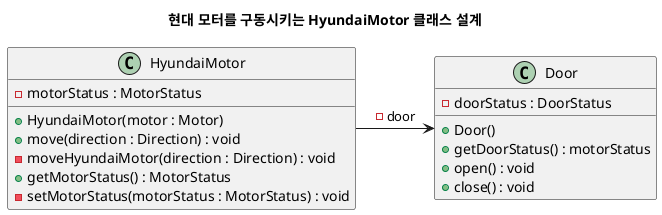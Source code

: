 @startuml

title 현대 모터를 구동시키는 HyundaiMotor 클래스 설계

class HyundaiMotor {
    - motorStatus : MotorStatus
    + HyundaiMotor(motor : Motor)
    + move(direction : Direction) : void
    - moveHyundaiMotor(direction : Direction) : void
    + getMotorStatus() : MotorStatus
    - setMotorStatus(motorStatus : MotorStatus) : void
}

class Door {
    - doorStatus : DoorStatus
    + Door()
    + getDoorStatus() : motorStatus
    + open() : void
    + close() : void
}

HyundaiMotor -> Door : -door

@enduml
